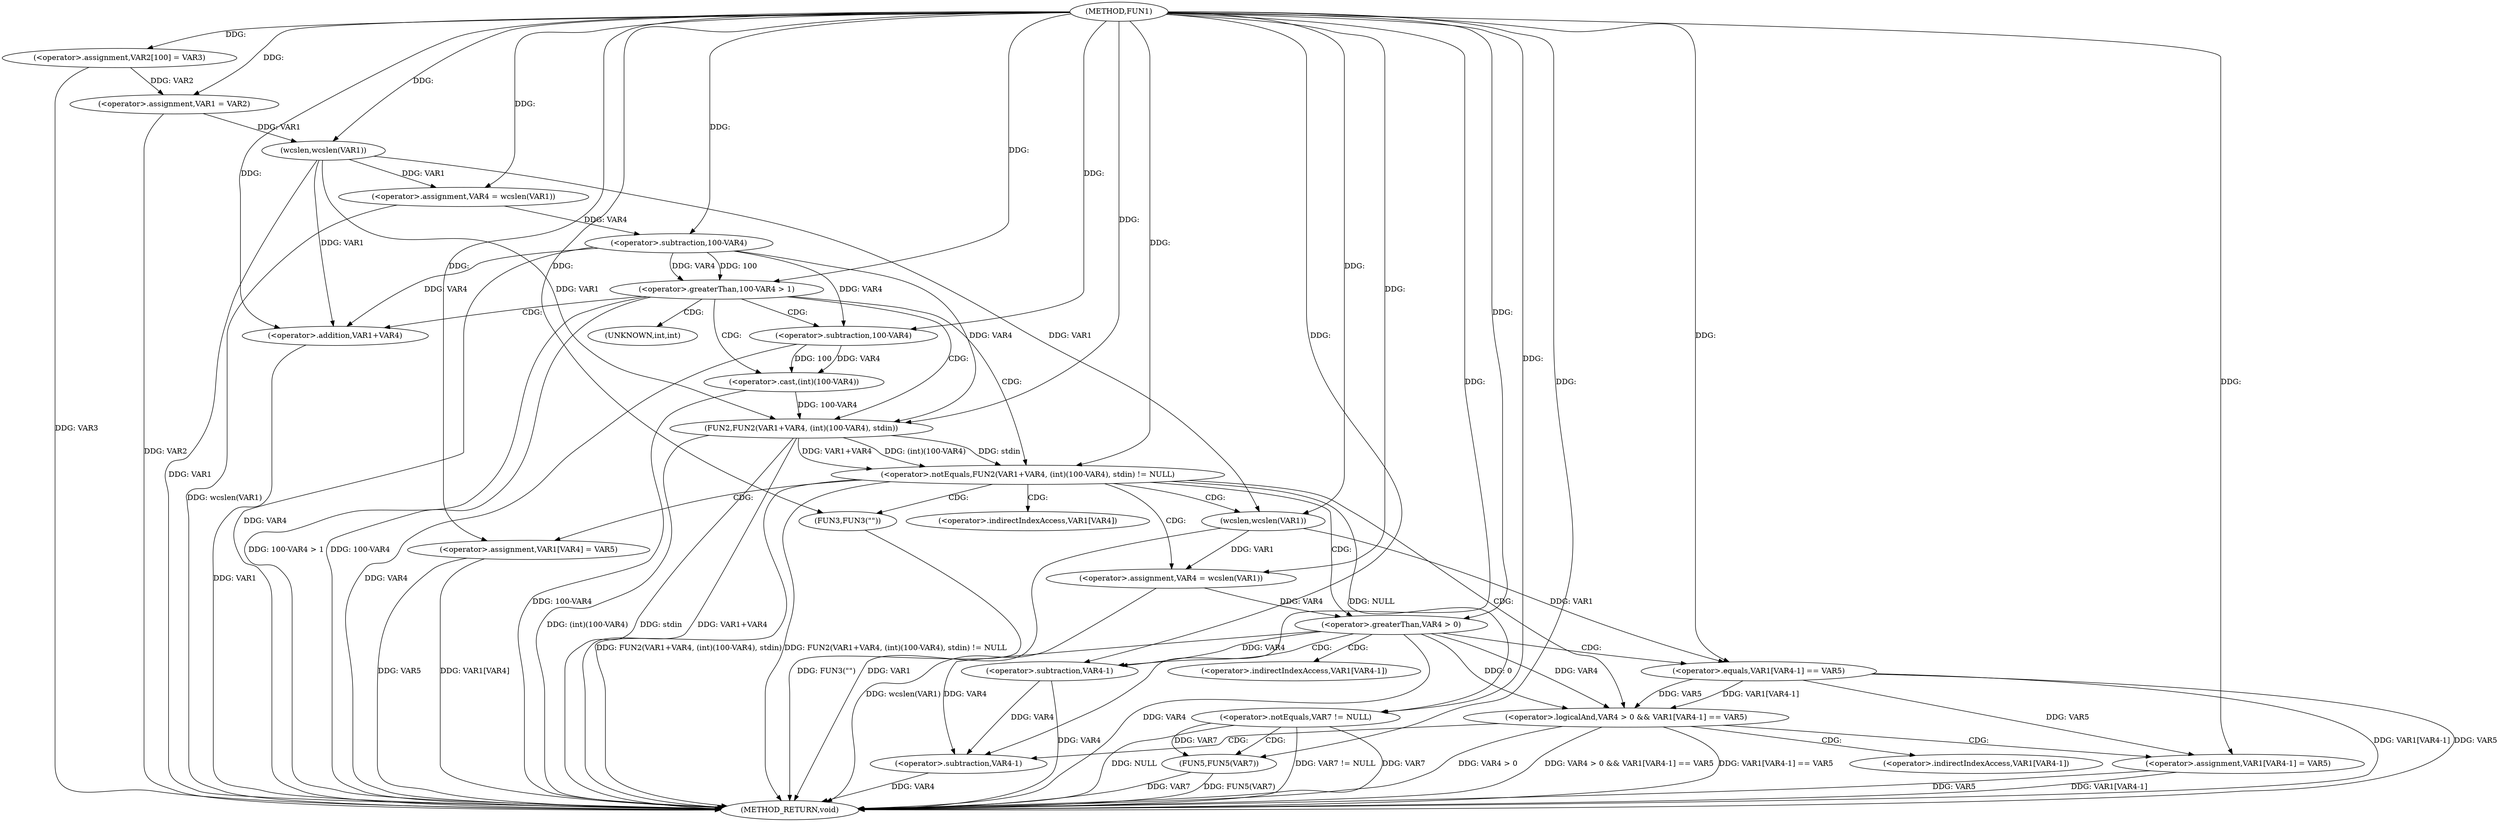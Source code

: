 digraph FUN1 {  
"1000100" [label = "(METHOD,FUN1)" ]
"1000179" [label = "(METHOD_RETURN,void)" ]
"1000104" [label = "(<operator>.assignment,VAR2[100] = VAR3)" ]
"1000107" [label = "(<operator>.assignment,VAR1 = VAR2)" ]
"1000112" [label = "(<operator>.assignment,VAR4 = wcslen(VAR1))" ]
"1000114" [label = "(wcslen,wcslen(VAR1))" ]
"1000117" [label = "(<operator>.greaterThan,100-VAR4 > 1)" ]
"1000118" [label = "(<operator>.subtraction,100-VAR4)" ]
"1000124" [label = "(<operator>.notEquals,FUN2(VAR1+VAR4, (int)(100-VAR4), stdin) != NULL)" ]
"1000125" [label = "(FUN2,FUN2(VAR1+VAR4, (int)(100-VAR4), stdin))" ]
"1000126" [label = "(<operator>.addition,VAR1+VAR4)" ]
"1000129" [label = "(<operator>.cast,(int)(100-VAR4))" ]
"1000131" [label = "(<operator>.subtraction,100-VAR4)" ]
"1000137" [label = "(<operator>.assignment,VAR4 = wcslen(VAR1))" ]
"1000139" [label = "(wcslen,wcslen(VAR1))" ]
"1000142" [label = "(<operator>.logicalAnd,VAR4 > 0 && VAR1[VAR4-1] == VAR5)" ]
"1000143" [label = "(<operator>.greaterThan,VAR4 > 0)" ]
"1000146" [label = "(<operator>.equals,VAR1[VAR4-1] == VAR5)" ]
"1000149" [label = "(<operator>.subtraction,VAR4-1)" ]
"1000154" [label = "(<operator>.assignment,VAR1[VAR4-1] = VAR5)" ]
"1000157" [label = "(<operator>.subtraction,VAR4-1)" ]
"1000163" [label = "(FUN3,FUN3(\"\"))" ]
"1000165" [label = "(<operator>.assignment,VAR1[VAR4] = VAR5)" ]
"1000173" [label = "(<operator>.notEquals,VAR7 != NULL)" ]
"1000177" [label = "(FUN5,FUN5(VAR7))" ]
"1000130" [label = "(UNKNOWN,int,int)" ]
"1000147" [label = "(<operator>.indirectIndexAccess,VAR1[VAR4-1])" ]
"1000155" [label = "(<operator>.indirectIndexAccess,VAR1[VAR4-1])" ]
"1000166" [label = "(<operator>.indirectIndexAccess,VAR1[VAR4])" ]
  "1000125" -> "1000179"  [ label = "DDG: VAR1+VAR4"] 
  "1000142" -> "1000179"  [ label = "DDG: VAR4 > 0 && VAR1[VAR4-1] == VAR5"] 
  "1000124" -> "1000179"  [ label = "DDG: FUN2(VAR1+VAR4, (int)(100-VAR4), stdin)"] 
  "1000165" -> "1000179"  [ label = "DDG: VAR5"] 
  "1000137" -> "1000179"  [ label = "DDG: wcslen(VAR1)"] 
  "1000114" -> "1000179"  [ label = "DDG: VAR1"] 
  "1000126" -> "1000179"  [ label = "DDG: VAR1"] 
  "1000117" -> "1000179"  [ label = "DDG: 100-VAR4"] 
  "1000142" -> "1000179"  [ label = "DDG: VAR4 > 0"] 
  "1000146" -> "1000179"  [ label = "DDG: VAR1[VAR4-1]"] 
  "1000177" -> "1000179"  [ label = "DDG: VAR7"] 
  "1000117" -> "1000179"  [ label = "DDG: 100-VAR4 > 1"] 
  "1000112" -> "1000179"  [ label = "DDG: wcslen(VAR1)"] 
  "1000154" -> "1000179"  [ label = "DDG: VAR5"] 
  "1000165" -> "1000179"  [ label = "DDG: VAR1[VAR4]"] 
  "1000139" -> "1000179"  [ label = "DDG: VAR1"] 
  "1000146" -> "1000179"  [ label = "DDG: VAR5"] 
  "1000125" -> "1000179"  [ label = "DDG: (int)(100-VAR4)"] 
  "1000154" -> "1000179"  [ label = "DDG: VAR1[VAR4-1]"] 
  "1000157" -> "1000179"  [ label = "DDG: VAR4"] 
  "1000143" -> "1000179"  [ label = "DDG: VAR4"] 
  "1000125" -> "1000179"  [ label = "DDG: stdin"] 
  "1000131" -> "1000179"  [ label = "DDG: VAR4"] 
  "1000118" -> "1000179"  [ label = "DDG: VAR4"] 
  "1000173" -> "1000179"  [ label = "DDG: VAR7 != NULL"] 
  "1000177" -> "1000179"  [ label = "DDG: FUN5(VAR7)"] 
  "1000149" -> "1000179"  [ label = "DDG: VAR4"] 
  "1000163" -> "1000179"  [ label = "DDG: FUN3(\"\")"] 
  "1000142" -> "1000179"  [ label = "DDG: VAR1[VAR4-1] == VAR5"] 
  "1000173" -> "1000179"  [ label = "DDG: VAR7"] 
  "1000104" -> "1000179"  [ label = "DDG: VAR3"] 
  "1000173" -> "1000179"  [ label = "DDG: NULL"] 
  "1000107" -> "1000179"  [ label = "DDG: VAR2"] 
  "1000129" -> "1000179"  [ label = "DDG: 100-VAR4"] 
  "1000124" -> "1000179"  [ label = "DDG: FUN2(VAR1+VAR4, (int)(100-VAR4), stdin) != NULL"] 
  "1000100" -> "1000104"  [ label = "DDG: "] 
  "1000104" -> "1000107"  [ label = "DDG: VAR2"] 
  "1000100" -> "1000107"  [ label = "DDG: "] 
  "1000114" -> "1000112"  [ label = "DDG: VAR1"] 
  "1000100" -> "1000112"  [ label = "DDG: "] 
  "1000107" -> "1000114"  [ label = "DDG: VAR1"] 
  "1000100" -> "1000114"  [ label = "DDG: "] 
  "1000118" -> "1000117"  [ label = "DDG: 100"] 
  "1000118" -> "1000117"  [ label = "DDG: VAR4"] 
  "1000100" -> "1000118"  [ label = "DDG: "] 
  "1000112" -> "1000118"  [ label = "DDG: VAR4"] 
  "1000100" -> "1000117"  [ label = "DDG: "] 
  "1000125" -> "1000124"  [ label = "DDG: VAR1+VAR4"] 
  "1000125" -> "1000124"  [ label = "DDG: (int)(100-VAR4)"] 
  "1000125" -> "1000124"  [ label = "DDG: stdin"] 
  "1000114" -> "1000125"  [ label = "DDG: VAR1"] 
  "1000100" -> "1000125"  [ label = "DDG: "] 
  "1000118" -> "1000125"  [ label = "DDG: VAR4"] 
  "1000114" -> "1000126"  [ label = "DDG: VAR1"] 
  "1000100" -> "1000126"  [ label = "DDG: "] 
  "1000118" -> "1000126"  [ label = "DDG: VAR4"] 
  "1000129" -> "1000125"  [ label = "DDG: 100-VAR4"] 
  "1000131" -> "1000129"  [ label = "DDG: 100"] 
  "1000131" -> "1000129"  [ label = "DDG: VAR4"] 
  "1000100" -> "1000131"  [ label = "DDG: "] 
  "1000118" -> "1000131"  [ label = "DDG: VAR4"] 
  "1000100" -> "1000124"  [ label = "DDG: "] 
  "1000139" -> "1000137"  [ label = "DDG: VAR1"] 
  "1000100" -> "1000137"  [ label = "DDG: "] 
  "1000100" -> "1000139"  [ label = "DDG: "] 
  "1000114" -> "1000139"  [ label = "DDG: VAR1"] 
  "1000143" -> "1000142"  [ label = "DDG: VAR4"] 
  "1000143" -> "1000142"  [ label = "DDG: 0"] 
  "1000137" -> "1000143"  [ label = "DDG: VAR4"] 
  "1000100" -> "1000143"  [ label = "DDG: "] 
  "1000146" -> "1000142"  [ label = "DDG: VAR1[VAR4-1]"] 
  "1000146" -> "1000142"  [ label = "DDG: VAR5"] 
  "1000139" -> "1000146"  [ label = "DDG: VAR1"] 
  "1000143" -> "1000149"  [ label = "DDG: VAR4"] 
  "1000100" -> "1000149"  [ label = "DDG: "] 
  "1000100" -> "1000146"  [ label = "DDG: "] 
  "1000146" -> "1000154"  [ label = "DDG: VAR5"] 
  "1000100" -> "1000154"  [ label = "DDG: "] 
  "1000143" -> "1000157"  [ label = "DDG: VAR4"] 
  "1000149" -> "1000157"  [ label = "DDG: VAR4"] 
  "1000100" -> "1000157"  [ label = "DDG: "] 
  "1000100" -> "1000163"  [ label = "DDG: "] 
  "1000100" -> "1000165"  [ label = "DDG: "] 
  "1000100" -> "1000173"  [ label = "DDG: "] 
  "1000124" -> "1000173"  [ label = "DDG: NULL"] 
  "1000173" -> "1000177"  [ label = "DDG: VAR7"] 
  "1000100" -> "1000177"  [ label = "DDG: "] 
  "1000117" -> "1000125"  [ label = "CDG: "] 
  "1000117" -> "1000131"  [ label = "CDG: "] 
  "1000117" -> "1000126"  [ label = "CDG: "] 
  "1000117" -> "1000129"  [ label = "CDG: "] 
  "1000117" -> "1000124"  [ label = "CDG: "] 
  "1000117" -> "1000130"  [ label = "CDG: "] 
  "1000124" -> "1000163"  [ label = "CDG: "] 
  "1000124" -> "1000143"  [ label = "CDG: "] 
  "1000124" -> "1000142"  [ label = "CDG: "] 
  "1000124" -> "1000137"  [ label = "CDG: "] 
  "1000124" -> "1000166"  [ label = "CDG: "] 
  "1000124" -> "1000139"  [ label = "CDG: "] 
  "1000124" -> "1000165"  [ label = "CDG: "] 
  "1000142" -> "1000155"  [ label = "CDG: "] 
  "1000142" -> "1000154"  [ label = "CDG: "] 
  "1000142" -> "1000157"  [ label = "CDG: "] 
  "1000143" -> "1000147"  [ label = "CDG: "] 
  "1000143" -> "1000146"  [ label = "CDG: "] 
  "1000143" -> "1000149"  [ label = "CDG: "] 
  "1000173" -> "1000177"  [ label = "CDG: "] 
}
